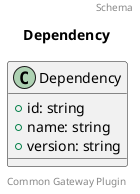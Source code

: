 @startuml
title: Dependency
footer: Common Gateway Plugin
header: Schema

class Dependency {
  + id: string
  + name: string
  + version: string
}
@enduml
